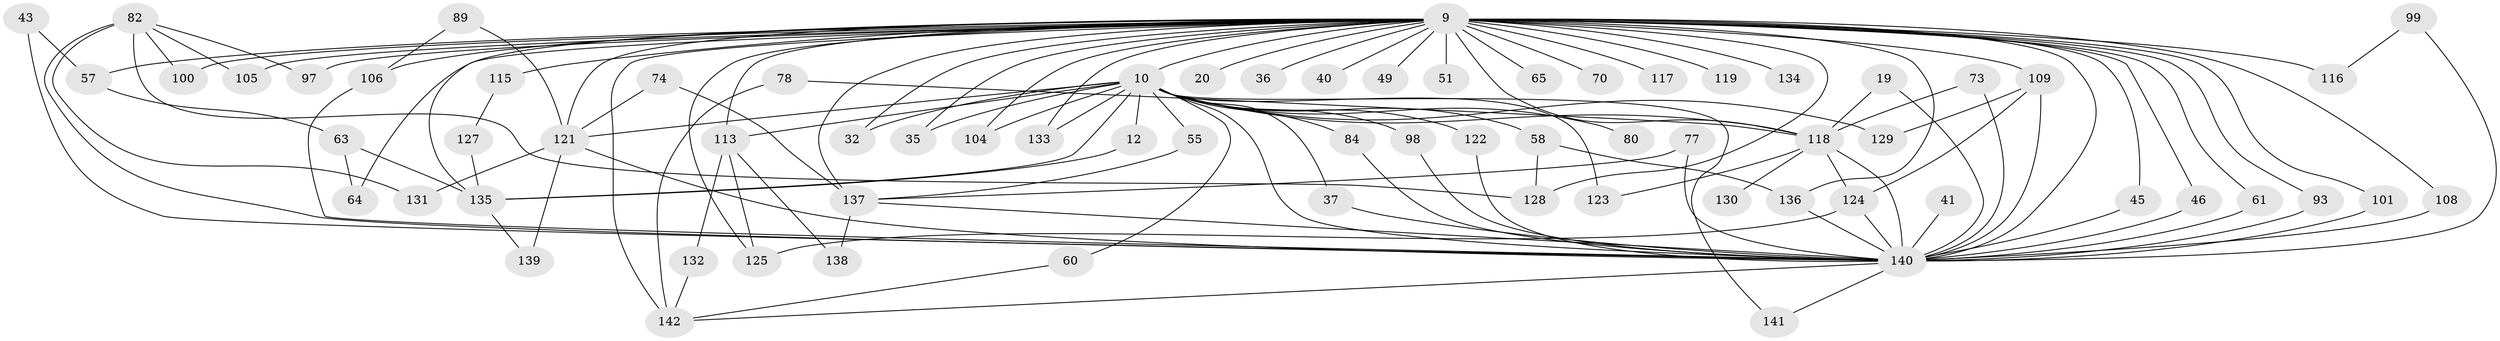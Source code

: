 // original degree distribution, {21: 0.007042253521126761, 31: 0.007042253521126761, 17: 0.007042253521126761, 18: 0.007042253521126761, 20: 0.007042253521126761, 43: 0.007042253521126761, 25: 0.007042253521126761, 27: 0.014084507042253521, 22: 0.007042253521126761, 4: 0.056338028169014086, 3: 0.19014084507042253, 5: 0.07746478873239436, 6: 0.028169014084507043, 2: 0.5633802816901409, 8: 0.007042253521126761, 7: 0.007042253521126761}
// Generated by graph-tools (version 1.1) at 2025/46/03/04/25 21:46:47]
// undirected, 71 vertices, 127 edges
graph export_dot {
graph [start="1"]
  node [color=gray90,style=filled];
  9 [super="+7+6"];
  10 [super="+8"];
  12;
  19;
  20;
  32;
  35;
  36;
  37;
  40;
  41;
  43;
  45;
  46;
  49;
  51;
  55;
  57 [super="+38"];
  58 [super="+22"];
  60;
  61;
  63;
  64 [super="+34"];
  65;
  70;
  73;
  74;
  77 [super="+75"];
  78;
  80;
  82 [super="+14"];
  84;
  89;
  93;
  97;
  98;
  99;
  100;
  101;
  104;
  105 [super="+15"];
  106 [super="+50+42+91"];
  108;
  109 [super="+66"];
  113 [super="+23+87"];
  115;
  116 [super="+24+68"];
  117 [super="+33"];
  118 [super="+102+112+111"];
  119;
  121 [super="+11+120+107"];
  122 [super="+27"];
  123;
  124 [super="+25"];
  125 [super="+92"];
  127;
  128 [super="+85"];
  129;
  130;
  131;
  132;
  133;
  134;
  135 [super="+44+126+114"];
  136 [super="+47+110+88"];
  137 [super="+29+54"];
  138;
  139;
  140 [super="+96+94"];
  141;
  142 [super="+52+59+90"];
  9 -- 10 [weight=8];
  9 -- 20 [weight=2];
  9 -- 40 [weight=2];
  9 -- 46;
  9 -- 49 [weight=2];
  9 -- 97;
  9 -- 116 [weight=4];
  9 -- 134 [weight=2];
  9 -- 133;
  9 -- 93;
  9 -- 32;
  9 -- 36 [weight=2];
  9 -- 105 [weight=2];
  9 -- 108;
  9 -- 45;
  9 -- 118 [weight=8];
  9 -- 57 [weight=3];
  9 -- 113 [weight=2];
  9 -- 137 [weight=3];
  9 -- 64 [weight=2];
  9 -- 106 [weight=5];
  9 -- 135 [weight=4];
  9 -- 128;
  9 -- 136 [weight=3];
  9 -- 142 [weight=3];
  9 -- 35;
  9 -- 51 [weight=2];
  9 -- 61;
  9 -- 65 [weight=2];
  9 -- 70 [weight=2];
  9 -- 100;
  9 -- 101;
  9 -- 104;
  9 -- 115 [weight=2];
  9 -- 117 [weight=3];
  9 -- 119 [weight=2];
  9 -- 125 [weight=2];
  9 -- 140 [weight=19];
  9 -- 109;
  9 -- 121 [weight=4];
  10 -- 12 [weight=2];
  10 -- 37;
  10 -- 55;
  10 -- 58 [weight=3];
  10 -- 80 [weight=2];
  10 -- 84;
  10 -- 98;
  10 -- 122 [weight=2];
  10 -- 129;
  10 -- 135 [weight=3];
  10 -- 141;
  10 -- 133;
  10 -- 32;
  10 -- 35;
  10 -- 104;
  10 -- 113 [weight=3];
  10 -- 123;
  10 -- 60;
  10 -- 118 [weight=3];
  10 -- 140 [weight=11];
  10 -- 121 [weight=3];
  12 -- 135;
  19 -- 118;
  19 -- 140 [weight=2];
  37 -- 140;
  41 -- 140 [weight=2];
  43 -- 57;
  43 -- 140;
  45 -- 140;
  46 -- 140;
  55 -- 137;
  57 -- 63;
  58 -- 136;
  58 -- 128;
  60 -- 142;
  61 -- 140;
  63 -- 64;
  63 -- 135;
  73 -- 118;
  73 -- 140;
  74 -- 137;
  74 -- 121;
  77 -- 137;
  77 -- 140;
  78 -- 142;
  78 -- 118;
  82 -- 97;
  82 -- 100;
  82 -- 131;
  82 -- 105;
  82 -- 128;
  82 -- 140 [weight=2];
  84 -- 140;
  89 -- 106;
  89 -- 121;
  93 -- 140;
  98 -- 140;
  99 -- 116;
  99 -- 140;
  101 -- 140;
  106 -- 140 [weight=3];
  108 -- 140;
  109 -- 129;
  109 -- 140;
  109 -- 124;
  113 -- 132;
  113 -- 138;
  113 -- 125;
  115 -- 127;
  118 -- 130 [weight=2];
  118 -- 123;
  118 -- 124 [weight=2];
  118 -- 140 [weight=3];
  121 -- 140;
  121 -- 131;
  121 -- 139;
  122 -- 140;
  124 -- 140 [weight=2];
  124 -- 125;
  127 -- 135;
  132 -- 142;
  135 -- 139;
  136 -- 140;
  137 -- 138;
  137 -- 140;
  140 -- 141;
  140 -- 142 [weight=2];
}
